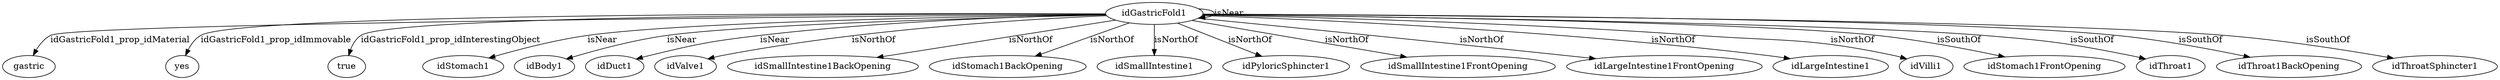 digraph  {
idGastricFold1 [node_type=entity_node];
gastric [node_type=property_node];
yes [node_type=property_node];
true [node_type=property_node];
idStomach1 [node_type=entity_node];
idBody1 [node_type=entity_node];
idDuct1 [node_type=entity_node];
idValve1 [node_type=entity_node];
idSmallIntestine1BackOpening [node_type=entity_node];
idStomach1BackOpening [node_type=entity_node];
idSmallIntestine1 [node_type=entity_node];
idPyloricSphincter1 [node_type=entity_node];
idSmallIntestine1FrontOpening [node_type=entity_node];
idLargeIntestine1FrontOpening [node_type=entity_node];
idLargeIntestine1 [node_type=entity_node];
idVilli1 [node_type=entity_node];
idStomach1FrontOpening [node_type=entity_node];
idThroat1 [node_type=entity_node];
idThroat1BackOpening [node_type=entity_node];
idThroatSphincter1 [node_type=entity_node];
idGastricFold1 -> gastric  [edge_type=property, label=idGastricFold1_prop_idMaterial];
idGastricFold1 -> yes  [edge_type=property, label=idGastricFold1_prop_idImmovable];
idGastricFold1 -> true  [edge_type=property, label=idGastricFold1_prop_idInterestingObject];
idGastricFold1 -> idStomach1  [edge_type=relationship, label=isNear];
idGastricFold1 -> idBody1  [edge_type=relationship, label=isNear];
idGastricFold1 -> idDuct1  [edge_type=relationship, label=isNear];
idGastricFold1 -> idGastricFold1  [edge_type=relationship, label=isNear];
idGastricFold1 -> idValve1  [edge_type=relationship, label=isNorthOf];
idGastricFold1 -> idSmallIntestine1BackOpening  [edge_type=relationship, label=isNorthOf];
idGastricFold1 -> idStomach1BackOpening  [edge_type=relationship, label=isNorthOf];
idGastricFold1 -> idSmallIntestine1  [edge_type=relationship, label=isNorthOf];
idGastricFold1 -> idPyloricSphincter1  [edge_type=relationship, label=isNorthOf];
idGastricFold1 -> idSmallIntestine1FrontOpening  [edge_type=relationship, label=isNorthOf];
idGastricFold1 -> idLargeIntestine1FrontOpening  [edge_type=relationship, label=isNorthOf];
idGastricFold1 -> idLargeIntestine1  [edge_type=relationship, label=isNorthOf];
idGastricFold1 -> idVilli1  [edge_type=relationship, label=isNorthOf];
idGastricFold1 -> idStomach1FrontOpening  [edge_type=relationship, label=isSouthOf];
idGastricFold1 -> idThroat1  [edge_type=relationship, label=isSouthOf];
idGastricFold1 -> idThroat1BackOpening  [edge_type=relationship, label=isSouthOf];
idGastricFold1 -> idThroatSphincter1  [edge_type=relationship, label=isSouthOf];
}
